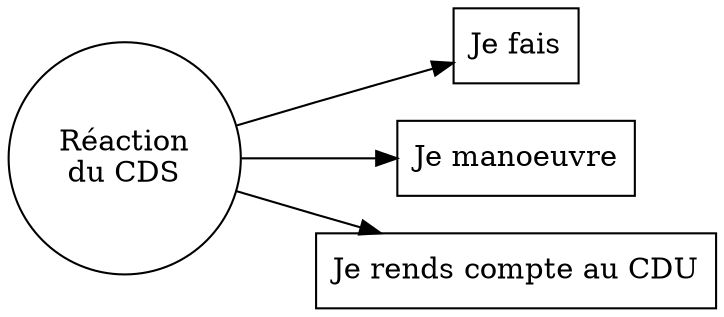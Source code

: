 digraph {

    graph [layout = dot, overlap=false, rankdir=LR, ordering="out"]
    
    node [shape = circle]
    "Réaction\ndu CDS"
    
    node [shape = rectangle]
    "Réaction\ndu CDS" -> "Je fais", "Je manoeuvre", "Je rends compte au CDU"
    
    
}
